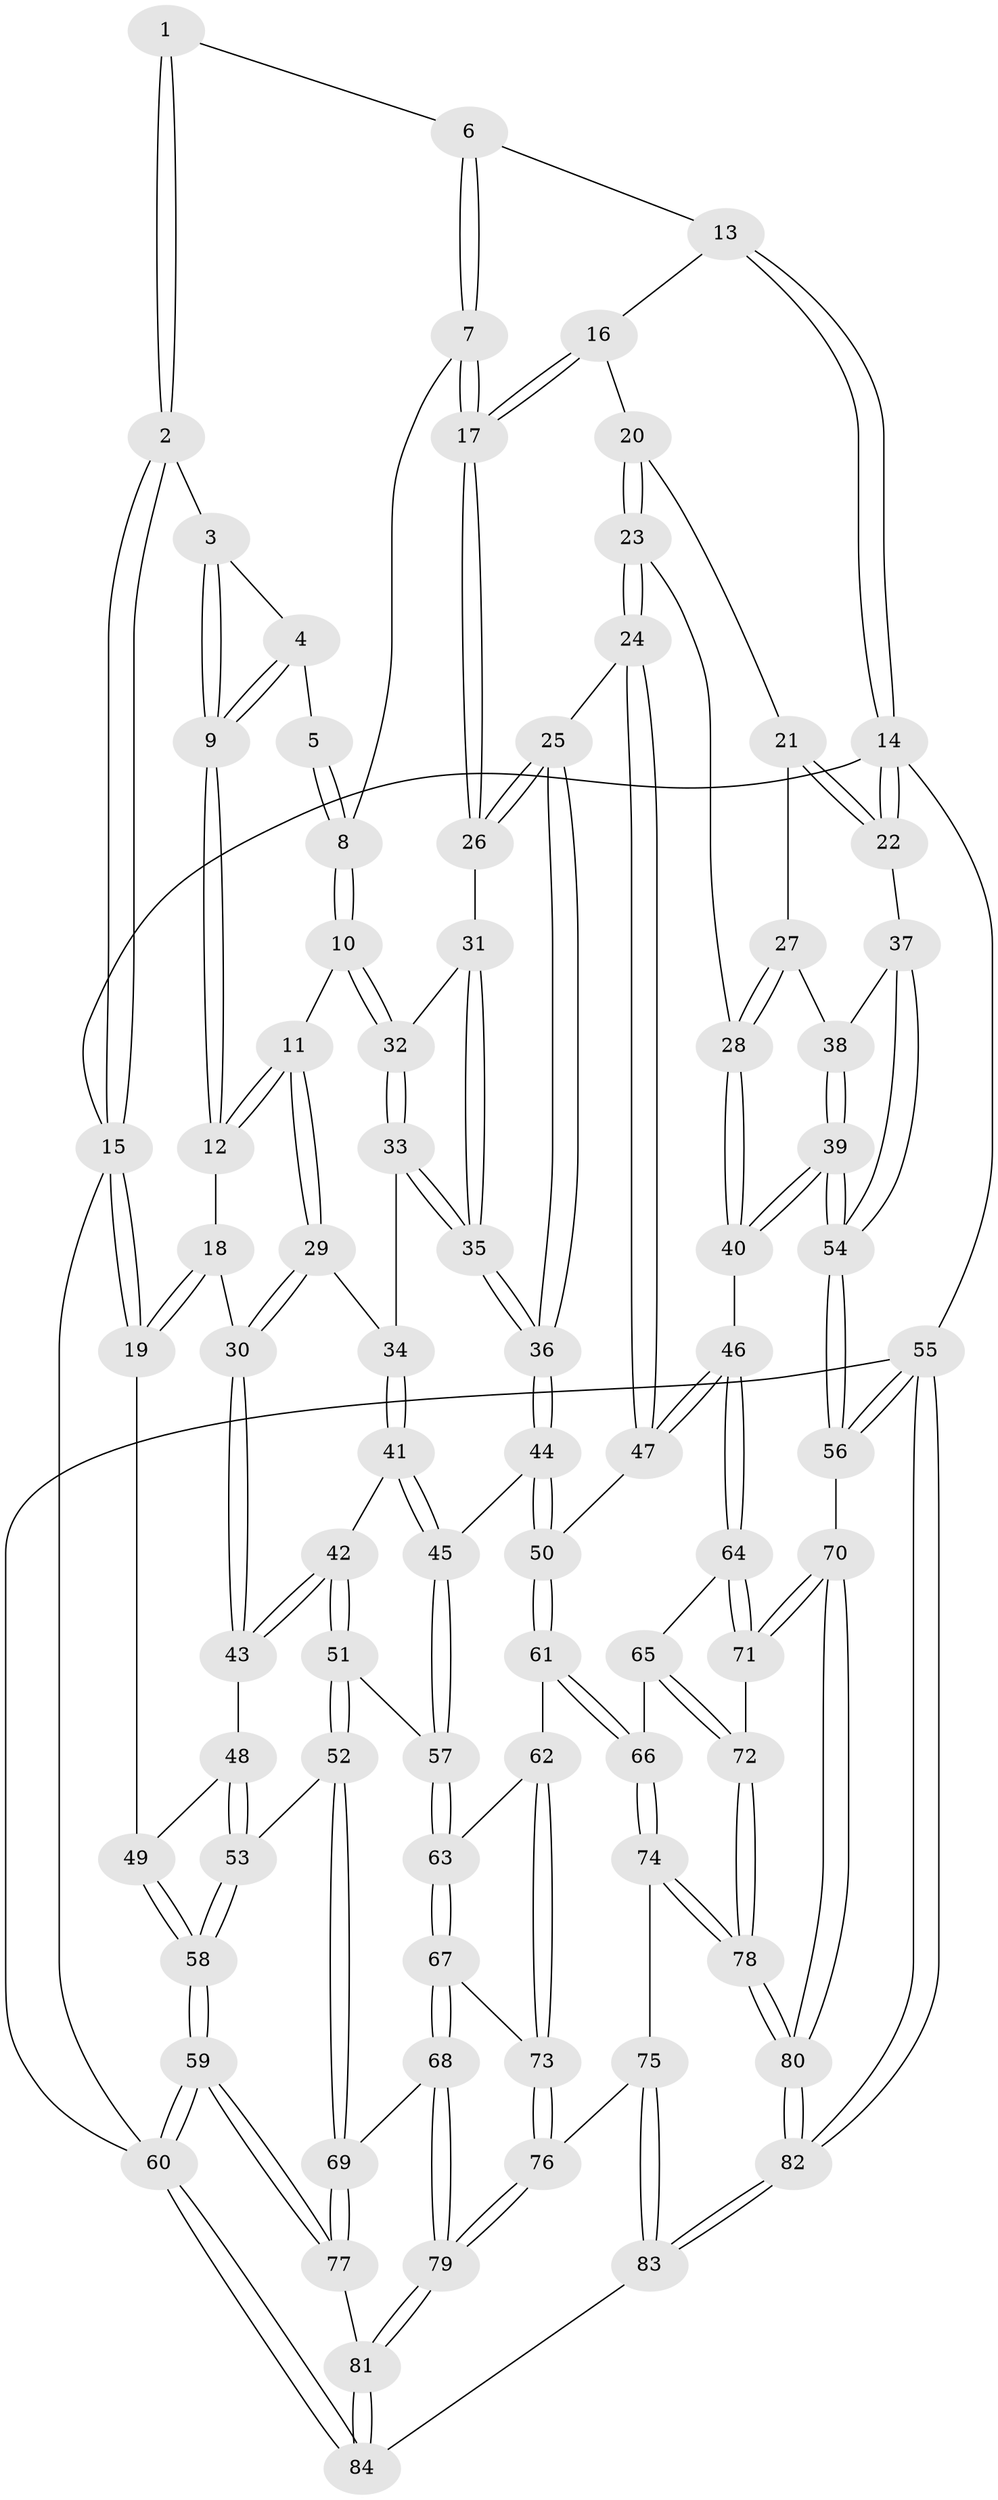 // Generated by graph-tools (version 1.1) at 2025/38/03/09/25 02:38:42]
// undirected, 84 vertices, 207 edges
graph export_dot {
graph [start="1"]
  node [color=gray90,style=filled];
  1 [pos="+0.2732977232939105+0"];
  2 [pos="+0+0"];
  3 [pos="+0.030138377971196208+0"];
  4 [pos="+0.18436249989135348+0.07338857909303248"];
  5 [pos="+0.19055262725962976+0.07161182548224937"];
  6 [pos="+0.4830487133450901+0"];
  7 [pos="+0.40533855874726893+0.1248016670381604"];
  8 [pos="+0.39203332488216763+0.13765225259613414"];
  9 [pos="+0.10942182255044985+0.15251638796029493"];
  10 [pos="+0.3747000405176244+0.16822440633659813"];
  11 [pos="+0.3724610238383335+0.1698427457379497"];
  12 [pos="+0.10485774957968656+0.1690895682957113"];
  13 [pos="+0.6222596080040438+0"];
  14 [pos="+1+0"];
  15 [pos="+0+0"];
  16 [pos="+0.7542684537473908+0.12324444749695226"];
  17 [pos="+0.6127555093551721+0.2524949029474291"];
  18 [pos="+0.08571328140967814+0.19517601990002964"];
  19 [pos="+0+0.2338823521132626"];
  20 [pos="+0.7828737414652669+0.1373191025457349"];
  21 [pos="+0.8947885596655266+0.1473316298801906"];
  22 [pos="+1+0.009828064383227416"];
  23 [pos="+0.7946915434357842+0.3620876931006643"];
  24 [pos="+0.7008974062707819+0.3856098000105515"];
  25 [pos="+0.6628769073152604+0.35780346743000746"];
  26 [pos="+0.6132512198528285+0.25864620462858495"];
  27 [pos="+0.8907836753085967+0.35988406802390216"];
  28 [pos="+0.8208465149157064+0.37015957486836376"];
  29 [pos="+0.23807216513831828+0.3205073208032103"];
  30 [pos="+0.19536361992193024+0.3413991915318561"];
  31 [pos="+0.4917493746554205+0.3600498732967659"];
  32 [pos="+0.40515400958672904+0.26083357268277974"];
  33 [pos="+0.38439669390014997+0.40001009043667546"];
  34 [pos="+0.36763112447296636+0.4044971559490614"];
  35 [pos="+0.48234925507103904+0.4367121154339635"];
  36 [pos="+0.49859965144821417+0.4651423484191139"];
  37 [pos="+1+0.1458877421340787"];
  38 [pos="+0.8929494111471822+0.3607239627027748"];
  39 [pos="+1+0.5924347185173968"];
  40 [pos="+0.8365023356091195+0.5964350286931072"];
  41 [pos="+0.31972764254043107+0.4895732231319735"];
  42 [pos="+0.2484639624266481+0.5015724312653088"];
  43 [pos="+0.1749506987135264+0.3873100261853269"];
  44 [pos="+0.5004900995700935+0.5020480417089311"];
  45 [pos="+0.4219647684807888+0.5500326607674495"];
  46 [pos="+0.8122474083388727+0.6046569090940412"];
  47 [pos="+0.6935066094804482+0.5038038571923193"];
  48 [pos="+0.12717869179837546+0.4066924175131429"];
  49 [pos="+0+0.3018759126804763"];
  50 [pos="+0.5696706743260838+0.5543734131589271"];
  51 [pos="+0.23024626248762178+0.5807541812016532"];
  52 [pos="+0.15163587146561328+0.682197616112043"];
  53 [pos="+0.005031937283028176+0.6470621971479475"];
  54 [pos="+1+0.6273945630771172"];
  55 [pos="+1+1"];
  56 [pos="+1+0.8324822487388"];
  57 [pos="+0.39470746575494614+0.6212261376735656"];
  58 [pos="+0+0.6778869483152838"];
  59 [pos="+0+1"];
  60 [pos="+0+1"];
  61 [pos="+0.5861286475378965+0.7054045169123728"];
  62 [pos="+0.5448466989492641+0.713217766989773"];
  63 [pos="+0.40618741611934417+0.7016581980984681"];
  64 [pos="+0.8115920642102952+0.6056653330115159"];
  65 [pos="+0.6903180626101864+0.6991848810581339"];
  66 [pos="+0.6075396553112277+0.7195330172976169"];
  67 [pos="+0.34690131476818786+0.7638731116186822"];
  68 [pos="+0.28457684580287373+0.7925539709489479"];
  69 [pos="+0.2175496571805165+0.7673394446760449"];
  70 [pos="+0.8993391689130598+0.8460011947654469"];
  71 [pos="+0.8395001079990355+0.8291157447110808"];
  72 [pos="+0.8026906525752792+0.8369061499334204"];
  73 [pos="+0.47084501977561427+0.8544148209966788"];
  74 [pos="+0.6222440605144793+0.8332065445761376"];
  75 [pos="+0.5651639009878276+0.8766052677580012"];
  76 [pos="+0.49316657875384107+0.9057569772904647"];
  77 [pos="+0.1155100712271538+0.9078415679482468"];
  78 [pos="+0.7121643655560553+0.9076268822432756"];
  79 [pos="+0.3731689160870914+1"];
  80 [pos="+0.7182850402703683+1"];
  81 [pos="+0.37224943748397016+1"];
  82 [pos="+0.7161068249208877+1"];
  83 [pos="+0.6976401932405394+1"];
  84 [pos="+0.3749131385538278+1"];
  1 -- 2;
  1 -- 2;
  1 -- 6;
  2 -- 3;
  2 -- 15;
  2 -- 15;
  3 -- 4;
  3 -- 9;
  3 -- 9;
  4 -- 5;
  4 -- 9;
  4 -- 9;
  5 -- 8;
  5 -- 8;
  6 -- 7;
  6 -- 7;
  6 -- 13;
  7 -- 8;
  7 -- 17;
  7 -- 17;
  8 -- 10;
  8 -- 10;
  9 -- 12;
  9 -- 12;
  10 -- 11;
  10 -- 32;
  10 -- 32;
  11 -- 12;
  11 -- 12;
  11 -- 29;
  11 -- 29;
  12 -- 18;
  13 -- 14;
  13 -- 14;
  13 -- 16;
  14 -- 15;
  14 -- 22;
  14 -- 22;
  14 -- 55;
  15 -- 19;
  15 -- 19;
  15 -- 60;
  16 -- 17;
  16 -- 17;
  16 -- 20;
  17 -- 26;
  17 -- 26;
  18 -- 19;
  18 -- 19;
  18 -- 30;
  19 -- 49;
  20 -- 21;
  20 -- 23;
  20 -- 23;
  21 -- 22;
  21 -- 22;
  21 -- 27;
  22 -- 37;
  23 -- 24;
  23 -- 24;
  23 -- 28;
  24 -- 25;
  24 -- 47;
  24 -- 47;
  25 -- 26;
  25 -- 26;
  25 -- 36;
  25 -- 36;
  26 -- 31;
  27 -- 28;
  27 -- 28;
  27 -- 38;
  28 -- 40;
  28 -- 40;
  29 -- 30;
  29 -- 30;
  29 -- 34;
  30 -- 43;
  30 -- 43;
  31 -- 32;
  31 -- 35;
  31 -- 35;
  32 -- 33;
  32 -- 33;
  33 -- 34;
  33 -- 35;
  33 -- 35;
  34 -- 41;
  34 -- 41;
  35 -- 36;
  35 -- 36;
  36 -- 44;
  36 -- 44;
  37 -- 38;
  37 -- 54;
  37 -- 54;
  38 -- 39;
  38 -- 39;
  39 -- 40;
  39 -- 40;
  39 -- 54;
  39 -- 54;
  40 -- 46;
  41 -- 42;
  41 -- 45;
  41 -- 45;
  42 -- 43;
  42 -- 43;
  42 -- 51;
  42 -- 51;
  43 -- 48;
  44 -- 45;
  44 -- 50;
  44 -- 50;
  45 -- 57;
  45 -- 57;
  46 -- 47;
  46 -- 47;
  46 -- 64;
  46 -- 64;
  47 -- 50;
  48 -- 49;
  48 -- 53;
  48 -- 53;
  49 -- 58;
  49 -- 58;
  50 -- 61;
  50 -- 61;
  51 -- 52;
  51 -- 52;
  51 -- 57;
  52 -- 53;
  52 -- 69;
  52 -- 69;
  53 -- 58;
  53 -- 58;
  54 -- 56;
  54 -- 56;
  55 -- 56;
  55 -- 56;
  55 -- 82;
  55 -- 82;
  55 -- 60;
  56 -- 70;
  57 -- 63;
  57 -- 63;
  58 -- 59;
  58 -- 59;
  59 -- 60;
  59 -- 60;
  59 -- 77;
  59 -- 77;
  60 -- 84;
  60 -- 84;
  61 -- 62;
  61 -- 66;
  61 -- 66;
  62 -- 63;
  62 -- 73;
  62 -- 73;
  63 -- 67;
  63 -- 67;
  64 -- 65;
  64 -- 71;
  64 -- 71;
  65 -- 66;
  65 -- 72;
  65 -- 72;
  66 -- 74;
  66 -- 74;
  67 -- 68;
  67 -- 68;
  67 -- 73;
  68 -- 69;
  68 -- 79;
  68 -- 79;
  69 -- 77;
  69 -- 77;
  70 -- 71;
  70 -- 71;
  70 -- 80;
  70 -- 80;
  71 -- 72;
  72 -- 78;
  72 -- 78;
  73 -- 76;
  73 -- 76;
  74 -- 75;
  74 -- 78;
  74 -- 78;
  75 -- 76;
  75 -- 83;
  75 -- 83;
  76 -- 79;
  76 -- 79;
  77 -- 81;
  78 -- 80;
  78 -- 80;
  79 -- 81;
  79 -- 81;
  80 -- 82;
  80 -- 82;
  81 -- 84;
  81 -- 84;
  82 -- 83;
  82 -- 83;
  83 -- 84;
}

